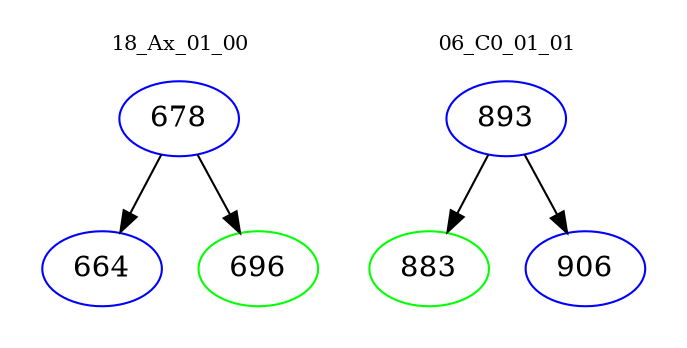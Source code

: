 digraph{
subgraph cluster_0 {
color = white
label = "18_Ax_01_00";
fontsize=10;
T0_678 [label="678", color="blue"]
T0_678 -> T0_664 [color="black"]
T0_664 [label="664", color="blue"]
T0_678 -> T0_696 [color="black"]
T0_696 [label="696", color="green"]
}
subgraph cluster_1 {
color = white
label = "06_C0_01_01";
fontsize=10;
T1_893 [label="893", color="blue"]
T1_893 -> T1_883 [color="black"]
T1_883 [label="883", color="green"]
T1_893 -> T1_906 [color="black"]
T1_906 [label="906", color="blue"]
}
}
